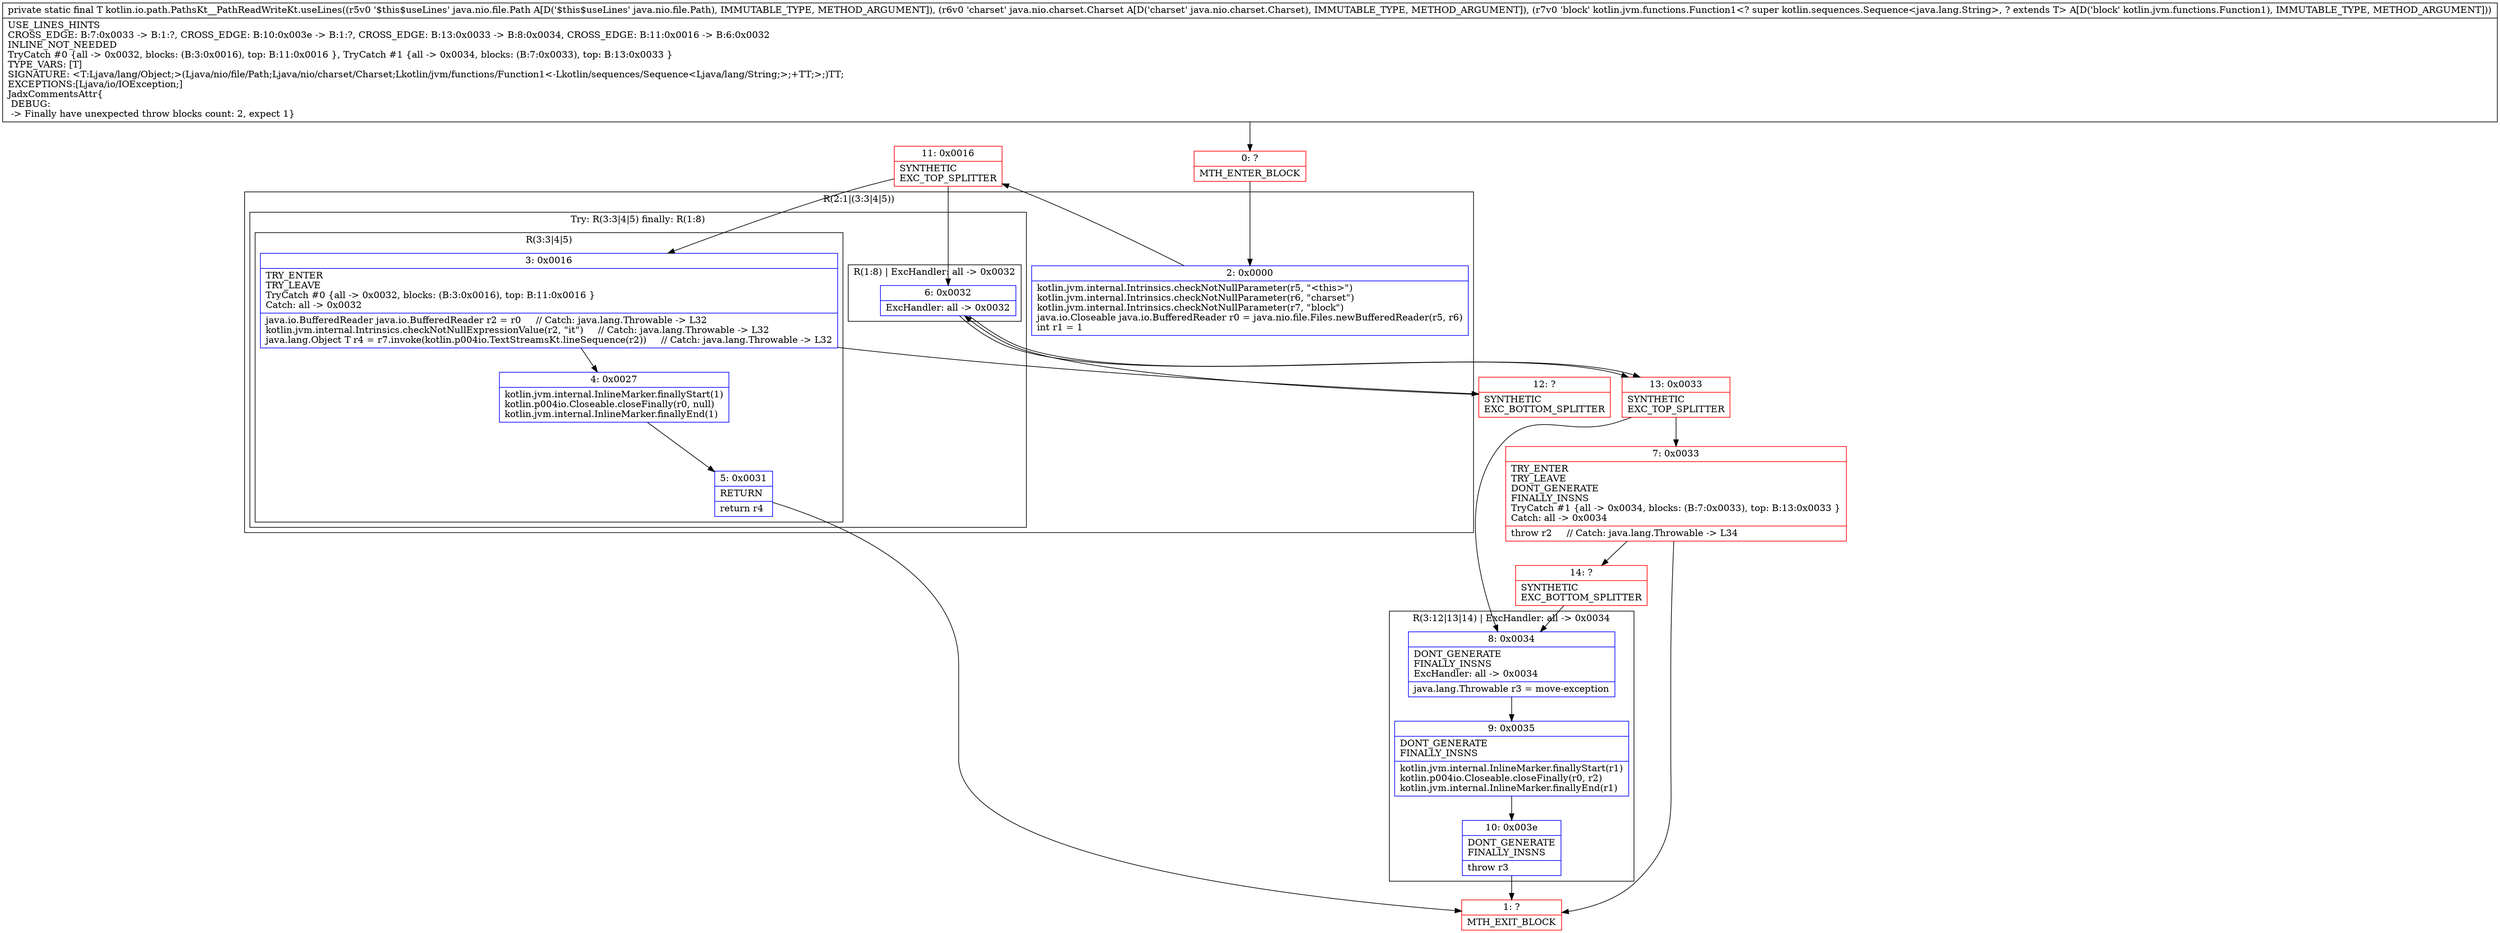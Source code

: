 digraph "CFG forkotlin.io.path.PathsKt__PathReadWriteKt.useLines(Ljava\/nio\/file\/Path;Ljava\/nio\/charset\/Charset;Lkotlin\/jvm\/functions\/Function1;)Ljava\/lang\/Object;" {
subgraph cluster_Region_777415217 {
label = "R(2:1|(3:3|4|5))";
node [shape=record,color=blue];
Node_2 [shape=record,label="{2\:\ 0x0000|kotlin.jvm.internal.Intrinsics.checkNotNullParameter(r5, \"\<this\>\")\lkotlin.jvm.internal.Intrinsics.checkNotNullParameter(r6, \"charset\")\lkotlin.jvm.internal.Intrinsics.checkNotNullParameter(r7, \"block\")\ljava.io.Closeable java.io.BufferedReader r0 = java.nio.file.Files.newBufferedReader(r5, r6)\lint r1 = 1\l}"];
subgraph cluster_TryCatchRegion_1730403865 {
label = "Try: R(3:3|4|5) finally: R(1:8)";
node [shape=record,color=blue];
subgraph cluster_Region_725185454 {
label = "R(3:3|4|5)";
node [shape=record,color=blue];
Node_3 [shape=record,label="{3\:\ 0x0016|TRY_ENTER\lTRY_LEAVE\lTryCatch #0 \{all \-\> 0x0032, blocks: (B:3:0x0016), top: B:11:0x0016 \}\lCatch: all \-\> 0x0032\l|java.io.BufferedReader java.io.BufferedReader r2 = r0     \/\/ Catch: java.lang.Throwable \-\> L32\lkotlin.jvm.internal.Intrinsics.checkNotNullExpressionValue(r2, \"it\")     \/\/ Catch: java.lang.Throwable \-\> L32\ljava.lang.Object T r4 = r7.invoke(kotlin.p004io.TextStreamsKt.lineSequence(r2))     \/\/ Catch: java.lang.Throwable \-\> L32\l}"];
Node_4 [shape=record,label="{4\:\ 0x0027|kotlin.jvm.internal.InlineMarker.finallyStart(1)\lkotlin.p004io.Closeable.closeFinally(r0, null)\lkotlin.jvm.internal.InlineMarker.finallyEnd(1)\l}"];
Node_5 [shape=record,label="{5\:\ 0x0031|RETURN\l|return r4\l}"];
}
subgraph cluster_Region_922113612 {
label = "R(1:8) | ExcHandler: all \-\> 0x0032\l";
node [shape=record,color=blue];
Node_6 [shape=record,label="{6\:\ 0x0032|ExcHandler: all \-\> 0x0032\l}"];
}
}
}
subgraph cluster_Region_922113612 {
label = "R(1:8) | ExcHandler: all \-\> 0x0032\l";
node [shape=record,color=blue];
Node_6 [shape=record,label="{6\:\ 0x0032|ExcHandler: all \-\> 0x0032\l}"];
}
subgraph cluster_Region_797603782 {
label = "R(3:12|13|14) | ExcHandler: all \-\> 0x0034\l";
node [shape=record,color=blue];
Node_8 [shape=record,label="{8\:\ 0x0034|DONT_GENERATE\lFINALLY_INSNS\lExcHandler: all \-\> 0x0034\l|java.lang.Throwable r3 = move\-exception\l}"];
Node_9 [shape=record,label="{9\:\ 0x0035|DONT_GENERATE\lFINALLY_INSNS\l|kotlin.jvm.internal.InlineMarker.finallyStart(r1)\lkotlin.p004io.Closeable.closeFinally(r0, r2)\lkotlin.jvm.internal.InlineMarker.finallyEnd(r1)\l}"];
Node_10 [shape=record,label="{10\:\ 0x003e|DONT_GENERATE\lFINALLY_INSNS\l|throw r3\l}"];
}
Node_0 [shape=record,color=red,label="{0\:\ ?|MTH_ENTER_BLOCK\l}"];
Node_11 [shape=record,color=red,label="{11\:\ 0x0016|SYNTHETIC\lEXC_TOP_SPLITTER\l}"];
Node_1 [shape=record,color=red,label="{1\:\ ?|MTH_EXIT_BLOCK\l}"];
Node_12 [shape=record,color=red,label="{12\:\ ?|SYNTHETIC\lEXC_BOTTOM_SPLITTER\l}"];
Node_13 [shape=record,color=red,label="{13\:\ 0x0033|SYNTHETIC\lEXC_TOP_SPLITTER\l}"];
Node_7 [shape=record,color=red,label="{7\:\ 0x0033|TRY_ENTER\lTRY_LEAVE\lDONT_GENERATE\lFINALLY_INSNS\lTryCatch #1 \{all \-\> 0x0034, blocks: (B:7:0x0033), top: B:13:0x0033 \}\lCatch: all \-\> 0x0034\l|throw r2     \/\/ Catch: java.lang.Throwable \-\> L34\l}"];
Node_14 [shape=record,color=red,label="{14\:\ ?|SYNTHETIC\lEXC_BOTTOM_SPLITTER\l}"];
MethodNode[shape=record,label="{private static final T kotlin.io.path.PathsKt__PathReadWriteKt.useLines((r5v0 '$this$useLines' java.nio.file.Path A[D('$this$useLines' java.nio.file.Path), IMMUTABLE_TYPE, METHOD_ARGUMENT]), (r6v0 'charset' java.nio.charset.Charset A[D('charset' java.nio.charset.Charset), IMMUTABLE_TYPE, METHOD_ARGUMENT]), (r7v0 'block' kotlin.jvm.functions.Function1\<? super kotlin.sequences.Sequence\<java.lang.String\>, ? extends T\> A[D('block' kotlin.jvm.functions.Function1), IMMUTABLE_TYPE, METHOD_ARGUMENT]))  | USE_LINES_HINTS\lCROSS_EDGE: B:7:0x0033 \-\> B:1:?, CROSS_EDGE: B:10:0x003e \-\> B:1:?, CROSS_EDGE: B:13:0x0033 \-\> B:8:0x0034, CROSS_EDGE: B:11:0x0016 \-\> B:6:0x0032\lINLINE_NOT_NEEDED\lTryCatch #0 \{all \-\> 0x0032, blocks: (B:3:0x0016), top: B:11:0x0016 \}, TryCatch #1 \{all \-\> 0x0034, blocks: (B:7:0x0033), top: B:13:0x0033 \}\lTYPE_VARS: [T]\lSIGNATURE: \<T:Ljava\/lang\/Object;\>(Ljava\/nio\/file\/Path;Ljava\/nio\/charset\/Charset;Lkotlin\/jvm\/functions\/Function1\<\-Lkotlin\/sequences\/Sequence\<Ljava\/lang\/String;\>;+TT;\>;)TT;\lEXCEPTIONS:[Ljava\/io\/IOException;]\lJadxCommentsAttr\{\l DEBUG: \l \-\> Finally have unexpected throw blocks count: 2, expect 1\}\l}"];
MethodNode -> Node_0;Node_2 -> Node_11;
Node_3 -> Node_4;
Node_3 -> Node_12;
Node_4 -> Node_5;
Node_5 -> Node_1;
Node_6 -> Node_13;
Node_6 -> Node_13;
Node_8 -> Node_9;
Node_9 -> Node_10;
Node_10 -> Node_1;
Node_0 -> Node_2;
Node_11 -> Node_3;
Node_11 -> Node_6;
Node_12 -> Node_6;
Node_13 -> Node_7;
Node_13 -> Node_8;
Node_7 -> Node_1;
Node_7 -> Node_14;
Node_14 -> Node_8;
}

